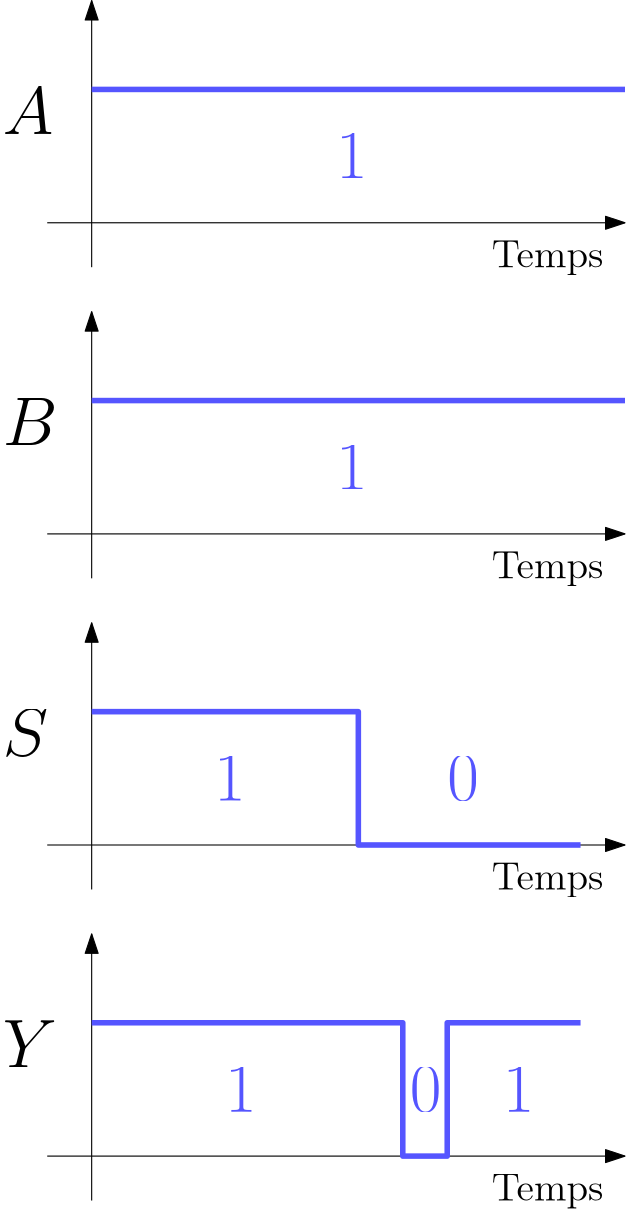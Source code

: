 <?xml version="1.0"?>
<!DOCTYPE ipe SYSTEM "ipe.dtd">
<ipe version="70107" creator="Ipe 7.1.8">
<info created="D:20150814113408" modified="D:20150814114000"/>
<ipestyle name="basic">
<symbol name="arrow/arc(spx)">
<path stroke="sym-stroke" fill="sym-stroke" pen="sym-pen">
0 0 m
-1 0.333 l
-1 -0.333 l
h
</path>
</symbol>
<symbol name="arrow/farc(spx)">
<path stroke="sym-stroke" fill="white" pen="sym-pen">
0 0 m
-1 0.333 l
-1 -0.333 l
h
</path>
</symbol>
<symbol name="arrow/ptarc(spx)">
<path stroke="sym-stroke" fill="sym-stroke" pen="sym-pen">
0 0 m
-1 0.333 l
-0.8 0 l
-1 -0.333 l
h
</path>
</symbol>
<symbol name="arrow/fptarc(spx)">
<path stroke="sym-stroke" fill="white" pen="sym-pen">
0 0 m
-1 0.333 l
-0.8 0 l
-1 -0.333 l
h
</path>
</symbol>
<symbol name="mark/circle(sx)" transformations="translations">
<path fill="sym-stroke">
0.6 0 0 0.6 0 0 e
0.4 0 0 0.4 0 0 e
</path>
</symbol>
<symbol name="mark/disk(sx)" transformations="translations">
<path fill="sym-stroke">
0.6 0 0 0.6 0 0 e
</path>
</symbol>
<symbol name="mark/fdisk(sfx)" transformations="translations">
<group>
<path fill="sym-fill">
0.5 0 0 0.5 0 0 e
</path>
<path fill="sym-stroke" fillrule="eofill">
0.6 0 0 0.6 0 0 e
0.4 0 0 0.4 0 0 e
</path>
</group>
</symbol>
<symbol name="mark/box(sx)" transformations="translations">
<path fill="sym-stroke" fillrule="eofill">
-0.6 -0.6 m
0.6 -0.6 l
0.6 0.6 l
-0.6 0.6 l
h
-0.4 -0.4 m
0.4 -0.4 l
0.4 0.4 l
-0.4 0.4 l
h
</path>
</symbol>
<symbol name="mark/square(sx)" transformations="translations">
<path fill="sym-stroke">
-0.6 -0.6 m
0.6 -0.6 l
0.6 0.6 l
-0.6 0.6 l
h
</path>
</symbol>
<symbol name="mark/fsquare(sfx)" transformations="translations">
<group>
<path fill="sym-fill">
-0.5 -0.5 m
0.5 -0.5 l
0.5 0.5 l
-0.5 0.5 l
h
</path>
<path fill="sym-stroke" fillrule="eofill">
-0.6 -0.6 m
0.6 -0.6 l
0.6 0.6 l
-0.6 0.6 l
h
-0.4 -0.4 m
0.4 -0.4 l
0.4 0.4 l
-0.4 0.4 l
h
</path>
</group>
</symbol>
<symbol name="mark/cross(sx)" transformations="translations">
<group>
<path fill="sym-stroke">
-0.43 -0.57 m
0.57 0.43 l
0.43 0.57 l
-0.57 -0.43 l
h
</path>
<path fill="sym-stroke">
-0.43 0.57 m
0.57 -0.43 l
0.43 -0.57 l
-0.57 0.43 l
h
</path>
</group>
</symbol>
<symbol name="arrow/fnormal(spx)">
<path stroke="sym-stroke" fill="white" pen="sym-pen">
0 0 m
-1 0.333 l
-1 -0.333 l
h
</path>
</symbol>
<symbol name="arrow/pointed(spx)">
<path stroke="sym-stroke" fill="sym-stroke" pen="sym-pen">
0 0 m
-1 0.333 l
-0.8 0 l
-1 -0.333 l
h
</path>
</symbol>
<symbol name="arrow/fpointed(spx)">
<path stroke="sym-stroke" fill="white" pen="sym-pen">
0 0 m
-1 0.333 l
-0.8 0 l
-1 -0.333 l
h
</path>
</symbol>
<symbol name="arrow/linear(spx)">
<path stroke="sym-stroke" pen="sym-pen">
-1 0.333 m
0 0 l
-1 -0.333 l
</path>
</symbol>
<symbol name="arrow/fdouble(spx)">
<path stroke="sym-stroke" fill="white" pen="sym-pen">
0 0 m
-1 0.333 l
-1 -0.333 l
h
-1 0 m
-2 0.333 l
-2 -0.333 l
h
</path>
</symbol>
<symbol name="arrow/double(spx)">
<path stroke="sym-stroke" fill="sym-stroke" pen="sym-pen">
0 0 m
-1 0.333 l
-1 -0.333 l
h
-1 0 m
-2 0.333 l
-2 -0.333 l
h
</path>
</symbol>
<pen name="heavier" value="0.8"/>
<pen name="fat" value="1.2"/>
<pen name="ultrafat" value="2"/>
<symbolsize name="large" value="5"/>
<symbolsize name="small" value="2"/>
<symbolsize name="tiny" value="1.1"/>
<arrowsize name="large" value="10"/>
<arrowsize name="small" value="5"/>
<arrowsize name="tiny" value="3"/>
<color name="red" value="1 0 0"/>
<color name="green" value="0 1 0"/>
<color name="blue" value="0 0 1"/>
<color name="yellow" value="1 1 0"/>
<color name="orange" value="1 0.647 0"/>
<color name="gold" value="1 0.843 0"/>
<color name="purple" value="0.627 0.125 0.941"/>
<color name="gray" value="0.745"/>
<color name="brown" value="0.647 0.165 0.165"/>
<color name="navy" value="0 0 0.502"/>
<color name="pink" value="1 0.753 0.796"/>
<color name="seagreen" value="0.18 0.545 0.341"/>
<color name="turquoise" value="0.251 0.878 0.816"/>
<color name="violet" value="0.933 0.51 0.933"/>
<color name="darkblue" value="0 0 0.545"/>
<color name="darkcyan" value="0 0.545 0.545"/>
<color name="darkgray" value="0.663"/>
<color name="darkgreen" value="0 0.392 0"/>
<color name="darkmagenta" value="0.545 0 0.545"/>
<color name="darkorange" value="1 0.549 0"/>
<color name="darkred" value="0.545 0 0"/>
<color name="lightblue" value="0.678 0.847 0.902"/>
<color name="lightcyan" value="0.878 1 1"/>
<color name="lightgray" value="0.827"/>
<color name="lightgreen" value="0.565 0.933 0.565"/>
<color name="lightyellow" value="1 1 0.878"/>
<dashstyle name="dashed" value="[4] 0"/>
<dashstyle name="dotted" value="[1 3] 0"/>
<dashstyle name="dash dotted" value="[4 2 1 2] 0"/>
<dashstyle name="dash dot dotted" value="[4 2 1 2 1 2] 0"/>
<textsize name="large" value="\large"/>
<textsize name="Large" value="\Large"/>
<textsize name="LARGE" value="\LARGE"/>
<textsize name="huge" value="\huge"/>
<textsize name="Huge" value="\Huge"/>
<textsize name="small" value="\small"/>
<textsize name="footnote" value="\footnotesize"/>
<textsize name="tiny" value="\tiny"/>
<textstyle name="center" begin="\begin{center}" end="\end{center}"/>
<textstyle name="itemize" begin="\begin{itemize}" end="\end{itemize}"/>
<textstyle name="item" begin="\begin{itemize}\item{}" end="\end{itemize}"/>
<gridsize name="4 pts" value="4"/>
<gridsize name="8 pts (~3 mm)" value="8"/>
<gridsize name="16 pts (~6 mm)" value="16"/>
<gridsize name="32 pts (~12 mm)" value="32"/>
<gridsize name="10 pts (~3.5 mm)" value="10"/>
<gridsize name="20 pts (~7 mm)" value="20"/>
<gridsize name="14 pts (~5 mm)" value="14"/>
<gridsize name="28 pts (~10 mm)" value="28"/>
<gridsize name="56 pts (~20 mm)" value="56"/>
<anglesize name="90 deg" value="90"/>
<anglesize name="60 deg" value="60"/>
<anglesize name="45 deg" value="45"/>
<anglesize name="30 deg" value="30"/>
<anglesize name="22.5 deg" value="22.5"/>
<tiling name="falling" angle="-60" step="4" width="1"/>
<tiling name="rising" angle="30" step="4" width="1"/>
</ipestyle>
<page>
<layer name="alpha"/>
<view layers="alpha" active="alpha"/>
<path layer="alpha" stroke="black" arrow="normal/normal">
112 704 m
320 704 l
</path>
<path stroke="black" arrow="normal/normal">
128 688 m
128 784 l
</path>
<path matrix="1 0 0 1 0 -112" stroke="black" arrow="normal/normal">
112 704 m
320 704 l
</path>
<path matrix="1 0 0 1 0 -112" stroke="black" arrow="normal/normal">
128 688 m
128 784 l
</path>
<path matrix="1 0 0 1 0 -224" stroke="black" arrow="normal/normal">
112 704 m
320 704 l
</path>
<path matrix="1 0 0 1 0 -224" stroke="black" arrow="normal/normal">
128 688 m
128 784 l
</path>
<path matrix="1 0 0 1 0 -336" stroke="black" arrow="normal/normal">
112 704 m
320 704 l
</path>
<path matrix="1 0 0 1 0 -336" stroke="black" arrow="normal/normal">
128 688 m
128 784 l
</path>
<text transformations="translations" pos="96 736" stroke="black" type="label" width="18.194" height="16.938" depth="0" valign="baseline" size="Huge">$A$</text>
<text matrix="1 0 0 1 0 16" transformations="translations" pos="96 608" stroke="black" type="label" width="19.689" height="16.938" depth="0" valign="baseline" size="Huge">$B$</text>
<text transformations="translations" pos="96 512" stroke="black" type="label" width="16.37" height="16.938" depth="0" valign="baseline" size="Huge">$S$</text>
<text matrix="1 0 0 1 -16 0" transformations="translations" pos="112 400" stroke="black" type="label" width="19.475" height="16.938" depth="0" valign="baseline" size="Huge">$Y$</text>
<path stroke="0.333 0.333 1" pen="ultrafat">
128 752 m
320 752 l
</path>
<path stroke="0.333 0.333 1" pen="ultrafat">
128 640 m
320 640 l
</path>
<path stroke="0.333 0.333 1" pen="ultrafat">
128 528 m
224 528 l
224 480 l
304 480 l
</path>
<path stroke="0.333 0.333 1" pen="ultrafat">
128 416 m
240 416 l
240 368 l
256 368 l
256 416 l
304 416 l
</path>
<text matrix="1 0 0 1 8 0" transformations="translations" pos="208 720" stroke="0.333 0.333 1" type="label" width="11.368" height="15.978" depth="0" valign="baseline" size="Huge">$1$</text>
<text matrix="1 0 0 1 8 0" transformations="translations" pos="208 608" stroke="0.333 0.333 1" type="label" width="11.368" height="15.978" depth="0" valign="baseline" size="Huge">$1$</text>
<text matrix="1 0 0 1 12 0" transformations="translations" pos="160 496" stroke="0.333 0.333 1" type="label" width="11.368" height="15.978" depth="0" valign="baseline" size="Huge">$1$</text>
<text matrix="1 0 0 1 0 -16" transformations="translations" pos="256 512" stroke="0.333 0.333 1" type="label" width="11.368" height="15.978" depth="0" valign="baseline" size="Huge">$0$</text>
<text transformations="translations" pos="176 384" stroke="0.333 0.333 1" type="label" width="11.368" height="15.978" depth="0" valign="baseline" size="Huge">$1$</text>
<text matrix="1 0 0 1 2.50195 0" transformations="translations" pos="240 384" stroke="0.333 0.333 1" type="label" width="11.368" height="15.978" depth="0" valign="baseline" size="Huge">$0$</text>
<text matrix="1 0 0 1 4 0" transformations="translations" pos="272 384" stroke="0.333 0.333 1" type="label" width="11.368" height="15.978" depth="0" valign="baseline" size="Huge">$1$</text>
<text matrix="1 0 0 1 -32 16" transformations="translations" pos="304 672" stroke="black" type="label" width="40.269" height="9.803" depth="2.79" valign="baseline" size="Large">Temps</text>
<text matrix="1 0 0 1 -32 -96" transformations="translations" pos="304 672" stroke="black" type="label" width="40.269" height="9.803" depth="2.79" valign="baseline" size="Large">Temps</text>
<text matrix="1 0 0 1 -32 -208" transformations="translations" pos="304 672" stroke="black" type="label" width="40.269" height="9.803" depth="2.79" valign="baseline" size="Large">Temps</text>
<text matrix="1 0 0 1 -32 -320" transformations="translations" pos="304 672" stroke="black" type="label" width="40.269" height="9.803" depth="2.79" valign="baseline" size="Large">Temps</text>
</page>
</ipe>
